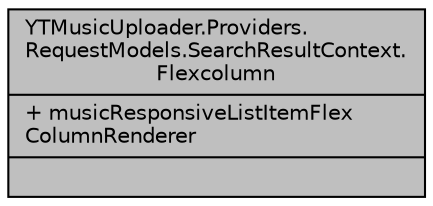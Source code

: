 digraph "YTMusicUploader.Providers.RequestModels.SearchResultContext.Flexcolumn"
{
 // LATEX_PDF_SIZE
  edge [fontname="Helvetica",fontsize="10",labelfontname="Helvetica",labelfontsize="10"];
  node [fontname="Helvetica",fontsize="10",shape=record];
  Node1 [label="{YTMusicUploader.Providers.\lRequestModels.SearchResultContext.\lFlexcolumn\n|+ musicResponsiveListItemFlex\lColumnRenderer\l|}",height=0.2,width=0.4,color="black", fillcolor="grey75", style="filled", fontcolor="black",tooltip=" "];
}
